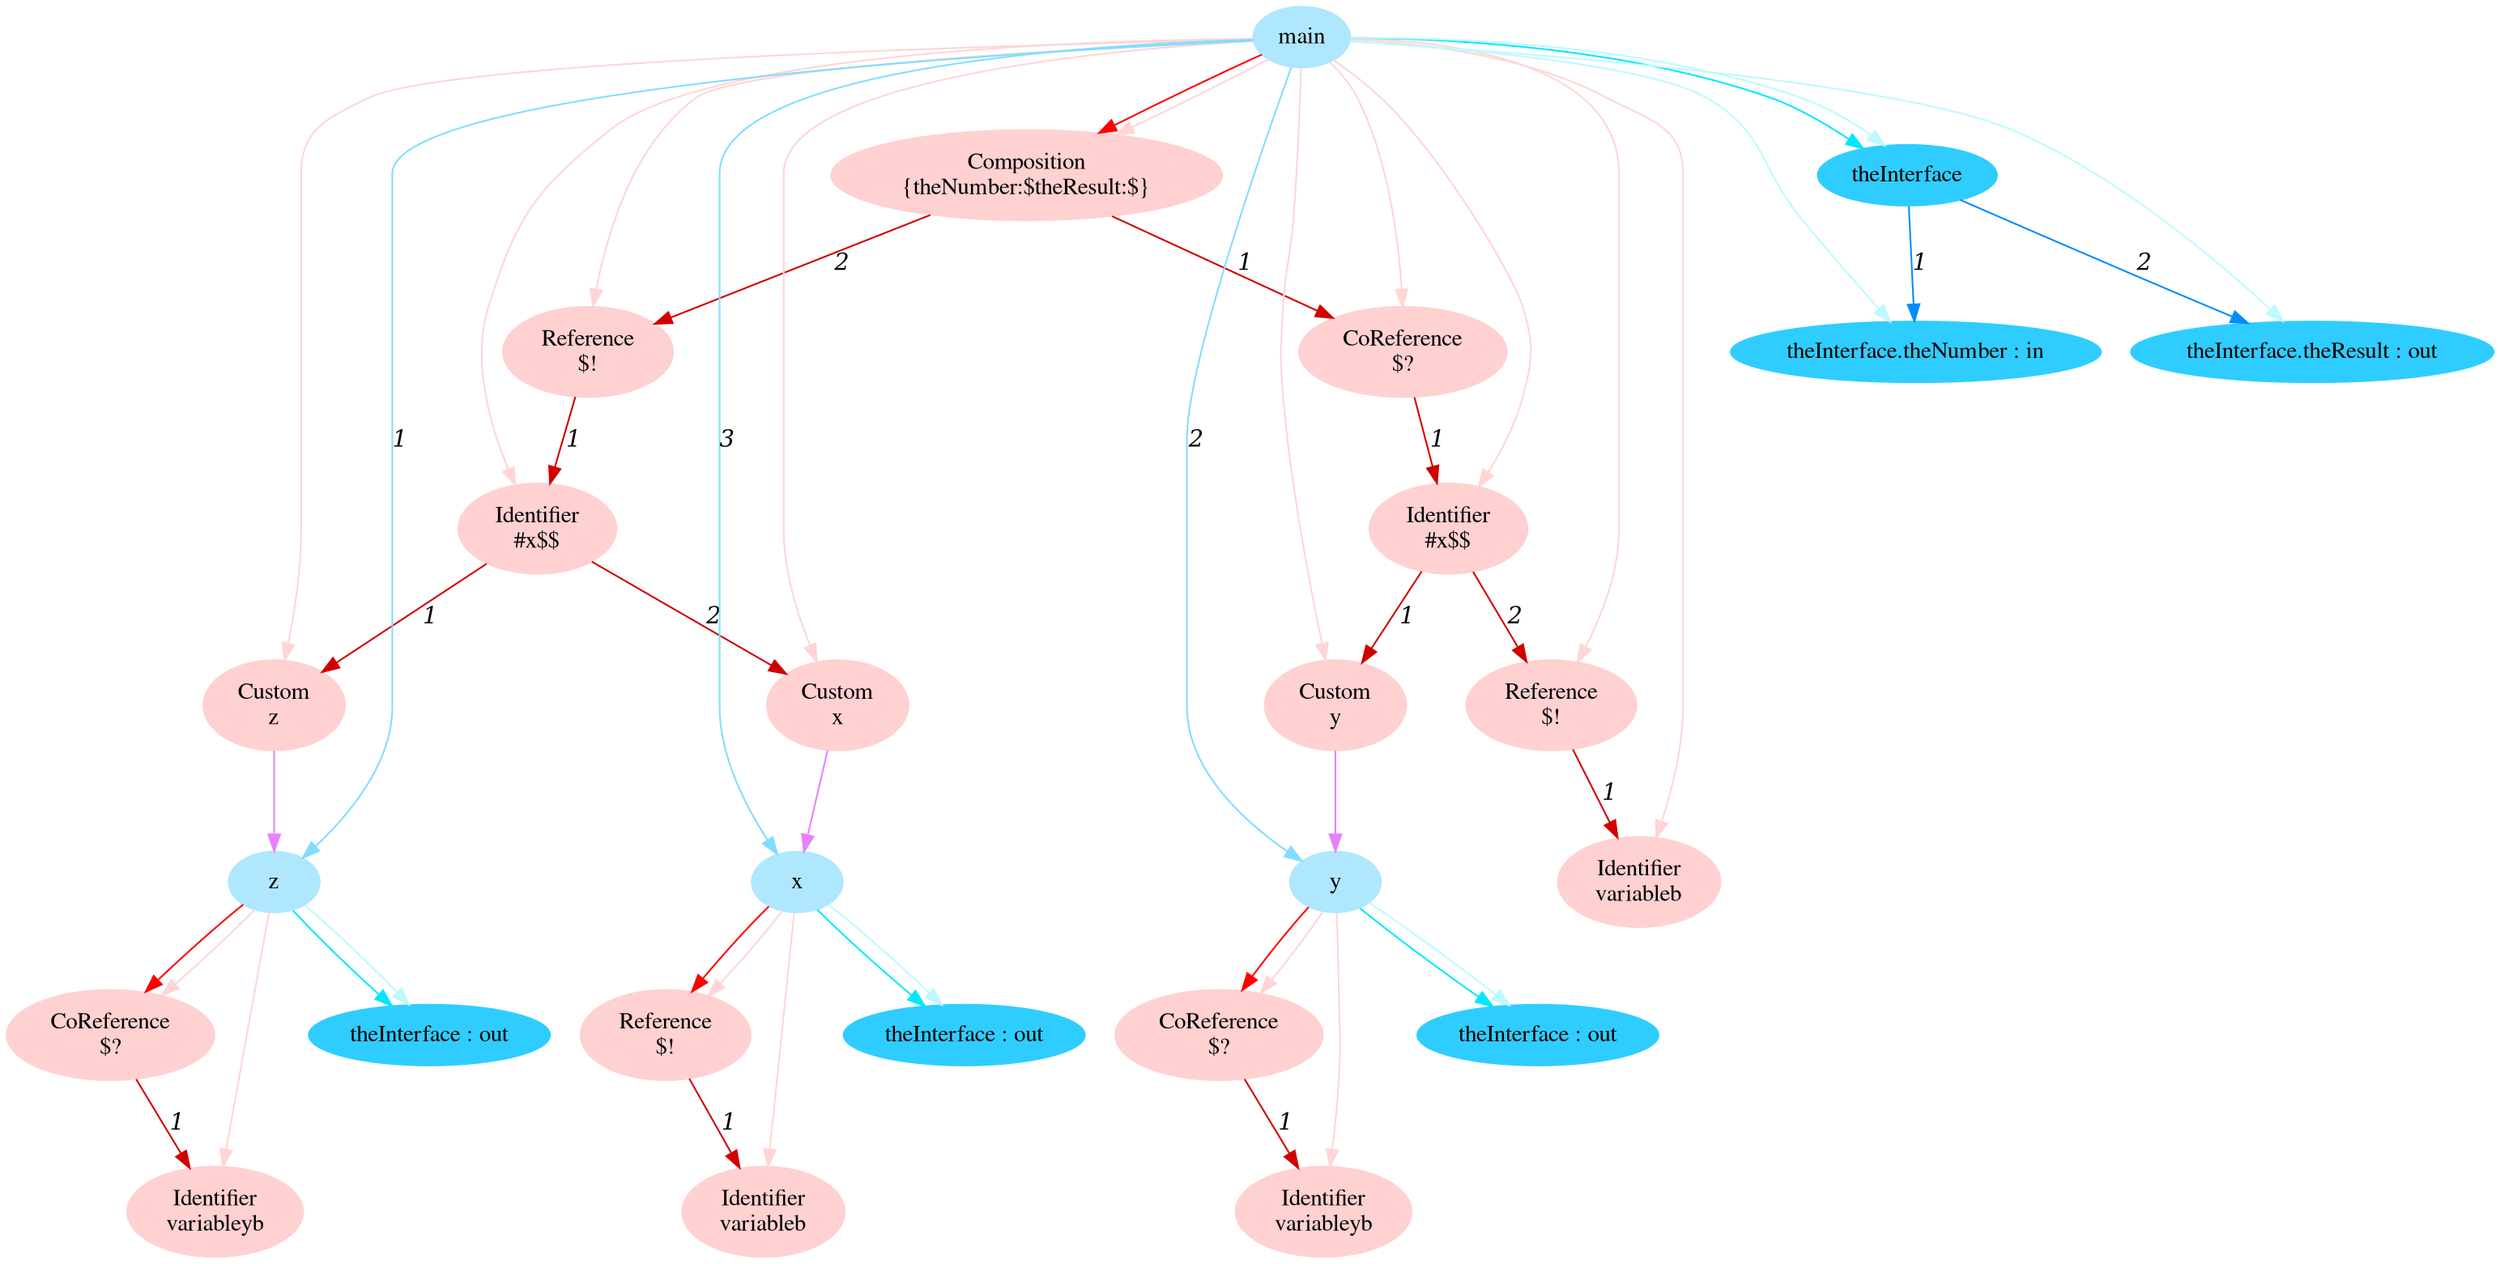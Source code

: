 digraph g{node_9778 [shape="ellipse", style="filled", color="#ffd1d1", fontname="Times", label="Identifier
variableyb" ]
node_9781 [shape="ellipse", style="filled", color="#ffd1d1", fontname="Times", label="CoReference
$?" ]
node_9785 [shape="ellipse", style="filled", color="#ffd1d1", fontname="Times", label="Identifier
variableyb" ]
node_9788 [shape="ellipse", style="filled", color="#ffd1d1", fontname="Times", label="CoReference
$?" ]
node_9792 [shape="ellipse", style="filled", color="#ffd1d1", fontname="Times", label="Identifier
variableb" ]
node_9795 [shape="ellipse", style="filled", color="#ffd1d1", fontname="Times", label="Reference
$!" ]
node_9799 [shape="ellipse", style="filled", color="#ffd1d1", fontname="Times", label="Custom
y" ]
node_9802 [shape="ellipse", style="filled", color="#ffd1d1", fontname="Times", label="Identifier
variableb" ]
node_9805 [shape="ellipse", style="filled", color="#ffd1d1", fontname="Times", label="Reference
$!" ]
node_9809 [shape="ellipse", style="filled", color="#ffd1d1", fontname="Times", label="Identifier
#x$$" ]
node_9814 [shape="ellipse", style="filled", color="#ffd1d1", fontname="Times", label="CoReference
$?" ]
node_9818 [shape="ellipse", style="filled", color="#ffd1d1", fontname="Times", label="Custom
z" ]
node_9821 [shape="ellipse", style="filled", color="#ffd1d1", fontname="Times", label="Custom
x" ]
node_9824 [shape="ellipse", style="filled", color="#ffd1d1", fontname="Times", label="Identifier
#x$$" ]
node_9829 [shape="ellipse", style="filled", color="#ffd1d1", fontname="Times", label="Reference
$!" ]
node_9833 [shape="ellipse", style="filled", color="#ffd1d1", fontname="Times", label="Composition
{theNumber:$theResult:$}" ]
node_9705 [shape="ellipse", style="filled", color="#afe7ff", fontname="Times", label="main" ]
node_9706 [shape="ellipse", style="filled", color="#afe7ff", fontname="Times", label="z" ]
node_9716 [shape="ellipse", style="filled", color="#afe7ff", fontname="Times", label="y" ]
node_9726 [shape="ellipse", style="filled", color="#afe7ff", fontname="Times", label="x" ]
node_9707 [shape="ellipse", style="filled", color="#2fcdff", fontname="Times", label="theInterface : out" ]
node_9717 [shape="ellipse", style="filled", color="#2fcdff", fontname="Times", label="theInterface : out" ]
node_9727 [shape="ellipse", style="filled", color="#2fcdff", fontname="Times", label="theInterface : out" ]
node_9739 [shape="ellipse", style="filled", color="#2fcdff", fontname="Times", label="theInterface" ]
node_9740 [shape="ellipse", style="filled", color="#2fcdff", fontname="Times", label="theInterface.theNumber : in" ]
node_9742 [shape="ellipse", style="filled", color="#2fcdff", fontname="Times", label="theInterface.theResult : out" ]
node_9781 -> node_9778 [dir=forward, arrowHead=normal, fontname="Times-Italic", arrowsize=1, color="#d00000", label="1",  headlabel="", taillabel="" ]
node_9788 -> node_9785 [dir=forward, arrowHead=normal, fontname="Times-Italic", arrowsize=1, color="#d00000", label="1",  headlabel="", taillabel="" ]
node_9795 -> node_9792 [dir=forward, arrowHead=normal, fontname="Times-Italic", arrowsize=1, color="#d00000", label="1",  headlabel="", taillabel="" ]
node_9805 -> node_9802 [dir=forward, arrowHead=normal, fontname="Times-Italic", arrowsize=1, color="#d00000", label="1",  headlabel="", taillabel="" ]
node_9809 -> node_9799 [dir=forward, arrowHead=normal, fontname="Times-Italic", arrowsize=1, color="#d00000", label="1",  headlabel="", taillabel="" ]
node_9809 -> node_9805 [dir=forward, arrowHead=normal, fontname="Times-Italic", arrowsize=1, color="#d00000", label="2",  headlabel="", taillabel="" ]
node_9814 -> node_9809 [dir=forward, arrowHead=normal, fontname="Times-Italic", arrowsize=1, color="#d00000", label="1",  headlabel="", taillabel="" ]
node_9824 -> node_9818 [dir=forward, arrowHead=normal, fontname="Times-Italic", arrowsize=1, color="#d00000", label="1",  headlabel="", taillabel="" ]
node_9824 -> node_9821 [dir=forward, arrowHead=normal, fontname="Times-Italic", arrowsize=1, color="#d00000", label="2",  headlabel="", taillabel="" ]
node_9829 -> node_9824 [dir=forward, arrowHead=normal, fontname="Times-Italic", arrowsize=1, color="#d00000", label="1",  headlabel="", taillabel="" ]
node_9833 -> node_9814 [dir=forward, arrowHead=normal, fontname="Times-Italic", arrowsize=1, color="#d00000", label="1",  headlabel="", taillabel="" ]
node_9833 -> node_9829 [dir=forward, arrowHead=normal, fontname="Times-Italic", arrowsize=1, color="#d00000", label="2",  headlabel="", taillabel="" ]
node_9706 -> node_9781 [dir=forward, arrowHead=normal, fontname="Times-Italic", arrowsize=1, color="#ff0000", label="",  headlabel="", taillabel="" ]
node_9716 -> node_9788 [dir=forward, arrowHead=normal, fontname="Times-Italic", arrowsize=1, color="#ff0000", label="",  headlabel="", taillabel="" ]
node_9726 -> node_9795 [dir=forward, arrowHead=normal, fontname="Times-Italic", arrowsize=1, color="#ff0000", label="",  headlabel="", taillabel="" ]
node_9705 -> node_9833 [dir=forward, arrowHead=normal, fontname="Times-Italic", arrowsize=1, color="#ff0000", label="",  headlabel="", taillabel="" ]
node_9706 -> node_9778 [dir=forward, arrowHead=normal, fontname="Times-Italic", arrowsize=1, color="#ffd5d5", label="",  headlabel="", taillabel="" ]
node_9706 -> node_9781 [dir=forward, arrowHead=normal, fontname="Times-Italic", arrowsize=1, color="#ffd5d5", label="",  headlabel="", taillabel="" ]
node_9716 -> node_9785 [dir=forward, arrowHead=normal, fontname="Times-Italic", arrowsize=1, color="#ffd5d5", label="",  headlabel="", taillabel="" ]
node_9716 -> node_9788 [dir=forward, arrowHead=normal, fontname="Times-Italic", arrowsize=1, color="#ffd5d5", label="",  headlabel="", taillabel="" ]
node_9726 -> node_9792 [dir=forward, arrowHead=normal, fontname="Times-Italic", arrowsize=1, color="#ffd5d5", label="",  headlabel="", taillabel="" ]
node_9726 -> node_9795 [dir=forward, arrowHead=normal, fontname="Times-Italic", arrowsize=1, color="#ffd5d5", label="",  headlabel="", taillabel="" ]
node_9705 -> node_9799 [dir=forward, arrowHead=normal, fontname="Times-Italic", arrowsize=1, color="#ffd5d5", label="",  headlabel="", taillabel="" ]
node_9705 -> node_9802 [dir=forward, arrowHead=normal, fontname="Times-Italic", arrowsize=1, color="#ffd5d5", label="",  headlabel="", taillabel="" ]
node_9705 -> node_9805 [dir=forward, arrowHead=normal, fontname="Times-Italic", arrowsize=1, color="#ffd5d5", label="",  headlabel="", taillabel="" ]
node_9705 -> node_9809 [dir=forward, arrowHead=normal, fontname="Times-Italic", arrowsize=1, color="#ffd5d5", label="",  headlabel="", taillabel="" ]
node_9705 -> node_9814 [dir=forward, arrowHead=normal, fontname="Times-Italic", arrowsize=1, color="#ffd5d5", label="",  headlabel="", taillabel="" ]
node_9705 -> node_9818 [dir=forward, arrowHead=normal, fontname="Times-Italic", arrowsize=1, color="#ffd5d5", label="",  headlabel="", taillabel="" ]
node_9705 -> node_9821 [dir=forward, arrowHead=normal, fontname="Times-Italic", arrowsize=1, color="#ffd5d5", label="",  headlabel="", taillabel="" ]
node_9705 -> node_9824 [dir=forward, arrowHead=normal, fontname="Times-Italic", arrowsize=1, color="#ffd5d5", label="",  headlabel="", taillabel="" ]
node_9705 -> node_9829 [dir=forward, arrowHead=normal, fontname="Times-Italic", arrowsize=1, color="#ffd5d5", label="",  headlabel="", taillabel="" ]
node_9705 -> node_9833 [dir=forward, arrowHead=normal, fontname="Times-Italic", arrowsize=1, color="#ffd5d5", label="",  headlabel="", taillabel="" ]
node_9706 -> node_9707 [dir=forward, arrowHead=normal, fontname="Times-Italic", arrowsize=1, color="#00e8ff", label="",  headlabel="", taillabel="" ]
node_9716 -> node_9717 [dir=forward, arrowHead=normal, fontname="Times-Italic", arrowsize=1, color="#00e8ff", label="",  headlabel="", taillabel="" ]
node_9726 -> node_9727 [dir=forward, arrowHead=normal, fontname="Times-Italic", arrowsize=1, color="#00e8ff", label="",  headlabel="", taillabel="" ]
node_9705 -> node_9739 [dir=forward, arrowHead=normal, fontname="Times-Italic", arrowsize=1, color="#00e8ff", label="",  headlabel="", taillabel="" ]
node_9706 -> node_9707 [dir=forward, arrowHead=normal, fontname="Times-Italic", arrowsize=1, color="#bef9ff", label="",  headlabel="", taillabel="" ]
node_9716 -> node_9717 [dir=forward, arrowHead=normal, fontname="Times-Italic", arrowsize=1, color="#bef9ff", label="",  headlabel="", taillabel="" ]
node_9726 -> node_9727 [dir=forward, arrowHead=normal, fontname="Times-Italic", arrowsize=1, color="#bef9ff", label="",  headlabel="", taillabel="" ]
node_9705 -> node_9740 [dir=forward, arrowHead=normal, fontname="Times-Italic", arrowsize=1, color="#bef9ff", label="",  headlabel="", taillabel="" ]
node_9705 -> node_9742 [dir=forward, arrowHead=normal, fontname="Times-Italic", arrowsize=1, color="#bef9ff", label="",  headlabel="", taillabel="" ]
node_9705 -> node_9739 [dir=forward, arrowHead=normal, fontname="Times-Italic", arrowsize=1, color="#bef9ff", label="",  headlabel="", taillabel="" ]
node_9739 -> node_9740 [dir=forward, arrowHead=normal, fontname="Times-Italic", arrowsize=1, color="#008cff", label="1",  headlabel="", taillabel="" ]
node_9739 -> node_9742 [dir=forward, arrowHead=normal, fontname="Times-Italic", arrowsize=1, color="#008cff", label="2",  headlabel="", taillabel="" ]
node_9705 -> node_9706 [dir=forward, arrowHead=normal, fontname="Times-Italic", arrowsize=1, color="#81ddff", label="1",  headlabel="", taillabel="" ]
node_9705 -> node_9716 [dir=forward, arrowHead=normal, fontname="Times-Italic", arrowsize=1, color="#81ddff", label="2",  headlabel="", taillabel="" ]
node_9705 -> node_9726 [dir=forward, arrowHead=normal, fontname="Times-Italic", arrowsize=1, color="#81ddff", label="3",  headlabel="", taillabel="" ]
node_9799 -> node_9716 [dir=forward, arrowHead=normal, fontname="Times-Italic", arrowsize=1, color="#e681ff", label="",  headlabel="", taillabel="" ]
node_9818 -> node_9706 [dir=forward, arrowHead=normal, fontname="Times-Italic", arrowsize=1, color="#e681ff", label="",  headlabel="", taillabel="" ]
node_9821 -> node_9726 [dir=forward, arrowHead=normal, fontname="Times-Italic", arrowsize=1, color="#e681ff", label="",  headlabel="", taillabel="" ]
}